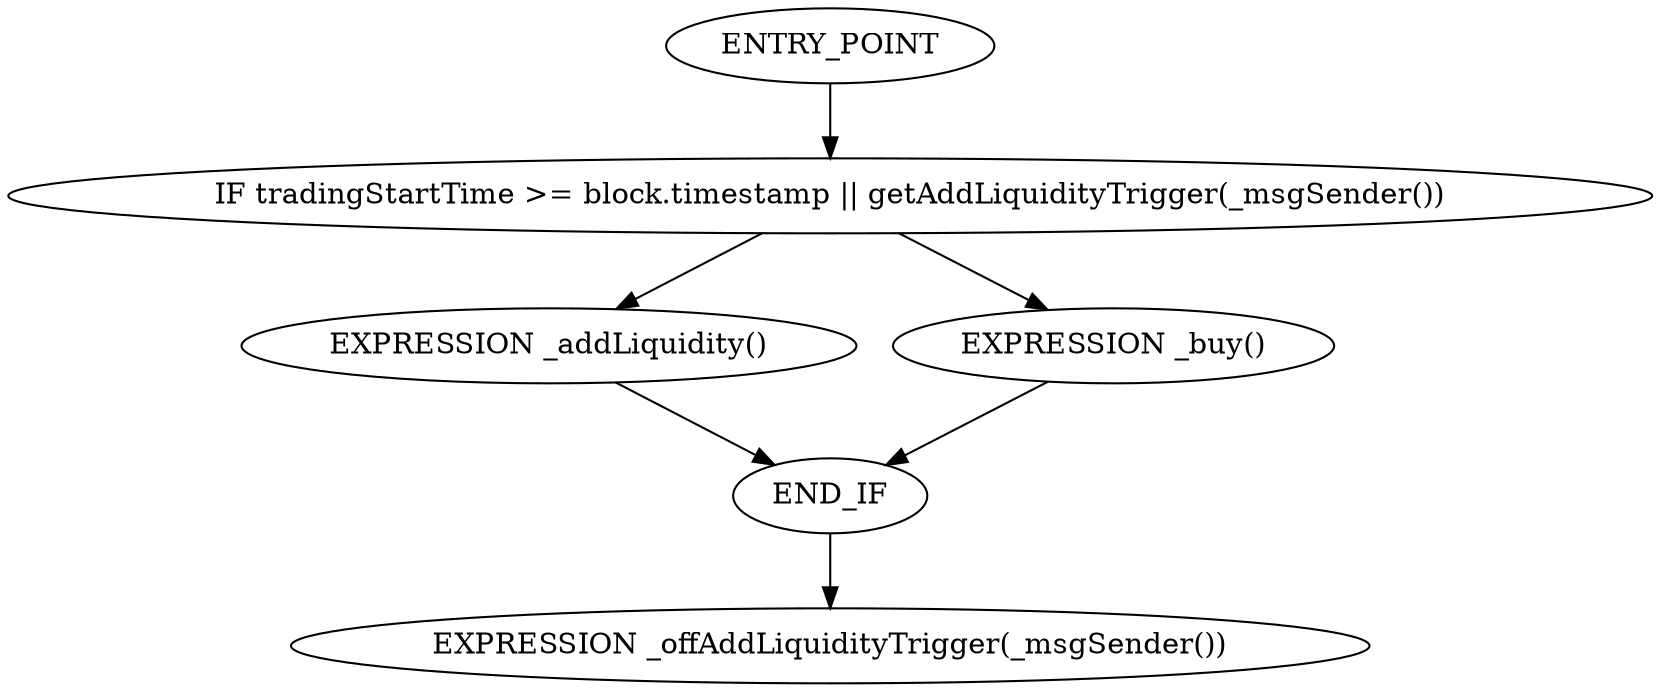 digraph{
0[label="ENTRY_POINT"];
0->1;
1[label="IF tradingStartTime >= block.timestamp || getAddLiquidityTrigger(_msgSender())"];
1->2;
1->3;
2[label="EXPRESSION _addLiquidity()"];
2->4;
3[label="EXPRESSION _buy()"];
3->4;
4[label="END_IF"];
4->5;
5[label="EXPRESSION _offAddLiquidityTrigger(_msgSender())"];
}

